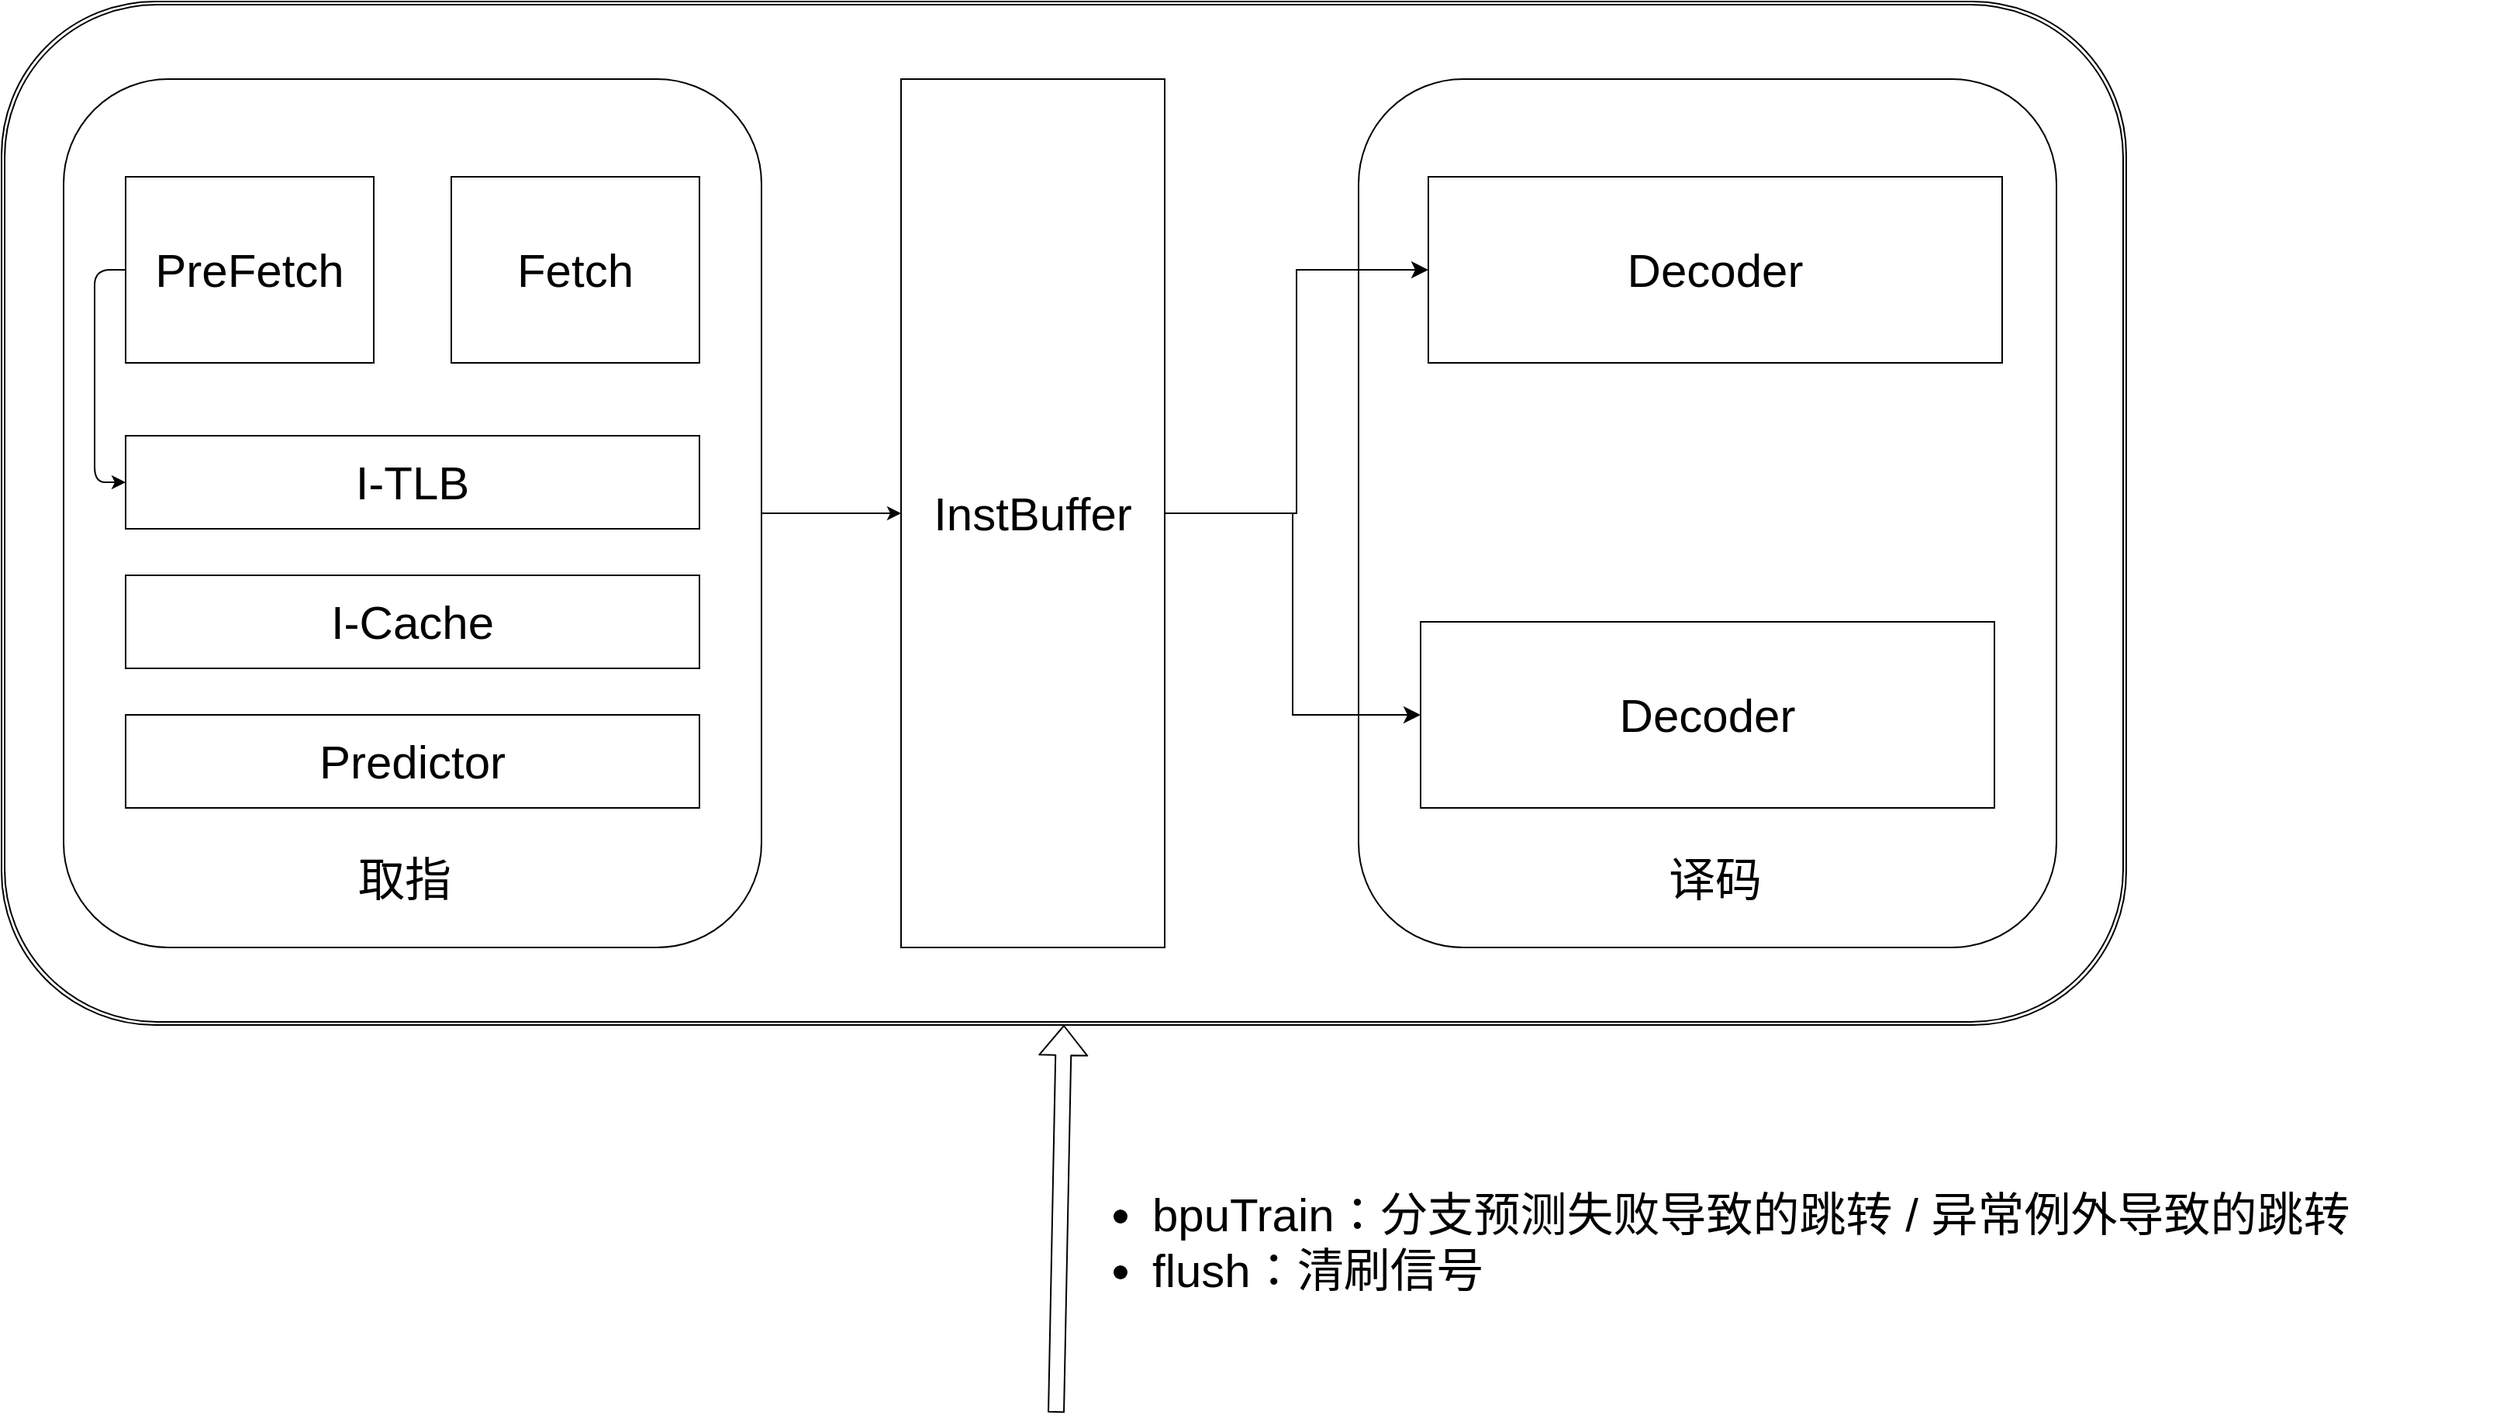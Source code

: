 <mxfile>
    <diagram id="_aD04N4xmqhP_ezU_jEi" name="第 1 页">
        <mxGraphModel dx="736" dy="504" grid="1" gridSize="10" guides="1" tooltips="1" connect="1" arrows="1" fold="1" page="1" pageScale="1" pageWidth="5000" pageHeight="2000" math="0" shadow="0">
            <root>
                <mxCell id="0"/>
                <mxCell id="1" parent="0"/>
                <mxCell id="27" value="" style="shape=ext;double=1;rounded=1;whiteSpace=wrap;html=1;strokeColor=default;fontFamily=Helvetica;fontSize=30;fontColor=default;fillColor=default;" vertex="1" parent="1">
                    <mxGeometry x="40" y="80" width="1370" height="660" as="geometry"/>
                </mxCell>
                <mxCell id="21" value="" style="rounded=1;whiteSpace=wrap;html=1;strokeColor=default;fontFamily=Helvetica;fontSize=30;fontColor=default;fillColor=default;" vertex="1" parent="1">
                    <mxGeometry x="915" y="130" width="450" height="560" as="geometry"/>
                </mxCell>
                <mxCell id="12" value="" style="rounded=1;whiteSpace=wrap;html=1;strokeColor=default;fontFamily=Helvetica;fontSize=30;fontColor=default;fillColor=default;" vertex="1" parent="1">
                    <mxGeometry x="80" y="130" width="450" height="560" as="geometry"/>
                </mxCell>
                <mxCell id="65" style="edgeStyle=none;html=1;entryX=0;entryY=0.5;entryDx=0;entryDy=0;fontFamily=Helvetica;fontSize=30;fontColor=default;exitX=0;exitY=0.5;exitDx=0;exitDy=0;" edge="1" parent="1" source="2" target="9">
                    <mxGeometry relative="1" as="geometry">
                        <Array as="points">
                            <mxPoint x="100" y="253"/>
                            <mxPoint x="100" y="320"/>
                            <mxPoint x="100" y="390"/>
                        </Array>
                    </mxGeometry>
                </mxCell>
                <mxCell id="2" value="&lt;font style=&quot;font-size: 30px;&quot;&gt;PreFetch&lt;/font&gt;" style="rounded=0;whiteSpace=wrap;html=1;" vertex="1" parent="1">
                    <mxGeometry x="120" y="193" width="160" height="120" as="geometry"/>
                </mxCell>
                <mxCell id="3" value="&lt;font style=&quot;font-size: 30px;&quot;&gt;Fetch&lt;/font&gt;" style="rounded=0;whiteSpace=wrap;html=1;" vertex="1" parent="1">
                    <mxGeometry x="330" y="193" width="160" height="120" as="geometry"/>
                </mxCell>
                <mxCell id="4" value="I-Cache" style="rounded=0;whiteSpace=wrap;html=1;fontSize=30;" vertex="1" parent="1">
                    <mxGeometry x="120" y="450" width="370" height="60" as="geometry"/>
                </mxCell>
                <mxCell id="5" value="Predictor" style="rounded=0;whiteSpace=wrap;html=1;fontSize=30;" vertex="1" parent="1">
                    <mxGeometry x="120" y="540" width="370" height="60" as="geometry"/>
                </mxCell>
                <mxCell id="7" value="取指" style="text;html=1;strokeColor=none;fillColor=none;align=center;verticalAlign=middle;whiteSpace=wrap;rounded=0;fontSize=30;" vertex="1" parent="1">
                    <mxGeometry x="260" y="631" width="80" height="30" as="geometry"/>
                </mxCell>
                <mxCell id="9" value="I-TLB" style="rounded=0;whiteSpace=wrap;html=1;fontSize=30;" vertex="1" parent="1">
                    <mxGeometry x="120" y="360" width="370" height="60" as="geometry"/>
                </mxCell>
                <mxCell id="13" value="InstBuffer" style="rounded=0;whiteSpace=wrap;html=1;strokeColor=default;fontFamily=Helvetica;fontSize=30;fontColor=default;fillColor=default;" vertex="1" parent="1">
                    <mxGeometry x="620" y="130" width="170" height="560" as="geometry"/>
                </mxCell>
                <mxCell id="14" value="" style="endArrow=classic;html=1;fontFamily=Helvetica;fontSize=30;fontColor=default;exitX=1;exitY=0.5;exitDx=0;exitDy=0;entryX=0;entryY=0.5;entryDx=0;entryDy=0;" edge="1" parent="1" source="12" target="13">
                    <mxGeometry width="50" height="50" relative="1" as="geometry">
                        <mxPoint x="580" y="370" as="sourcePoint"/>
                        <mxPoint x="630" y="320" as="targetPoint"/>
                    </mxGeometry>
                </mxCell>
                <mxCell id="15" value="Decoder" style="rounded=0;whiteSpace=wrap;html=1;strokeColor=default;fontFamily=Helvetica;fontSize=30;fontColor=default;fillColor=default;" vertex="1" parent="1">
                    <mxGeometry x="960" y="193" width="370" height="120" as="geometry"/>
                </mxCell>
                <mxCell id="22" value="Decoder" style="rounded=0;whiteSpace=wrap;html=1;strokeColor=default;fontFamily=Helvetica;fontSize=30;fontColor=default;fillColor=default;" vertex="1" parent="1">
                    <mxGeometry x="955" y="480" width="370" height="120" as="geometry"/>
                </mxCell>
                <mxCell id="24" value="" style="edgeStyle=elbowEdgeStyle;elbow=horizontal;endArrow=classic;html=1;curved=0;rounded=0;endSize=8;startSize=8;fontFamily=Helvetica;fontSize=30;fontColor=default;entryX=0;entryY=0.5;entryDx=0;entryDy=0;exitX=1;exitY=0.5;exitDx=0;exitDy=0;" edge="1" parent="1" source="13" target="15">
                    <mxGeometry width="50" height="50" relative="1" as="geometry">
                        <mxPoint x="730" y="510" as="sourcePoint"/>
                        <mxPoint x="780" y="460" as="targetPoint"/>
                    </mxGeometry>
                </mxCell>
                <mxCell id="25" value="" style="edgeStyle=elbowEdgeStyle;elbow=horizontal;endArrow=classic;html=1;curved=0;rounded=0;endSize=8;startSize=8;fontFamily=Helvetica;fontSize=30;fontColor=default;entryX=0;entryY=0.5;entryDx=0;entryDy=0;exitX=1;exitY=0.5;exitDx=0;exitDy=0;" edge="1" parent="1" source="13" target="22">
                    <mxGeometry width="50" height="50" relative="1" as="geometry">
                        <mxPoint x="820" y="690" as="sourcePoint"/>
                        <mxPoint x="780" y="460" as="targetPoint"/>
                    </mxGeometry>
                </mxCell>
                <mxCell id="26" value="译码" style="text;html=1;strokeColor=none;fillColor=none;align=center;verticalAlign=middle;whiteSpace=wrap;rounded=0;fontSize=30;" vertex="1" parent="1">
                    <mxGeometry x="1105" y="631" width="80" height="30" as="geometry"/>
                </mxCell>
                <mxCell id="31" value="" style="shape=flexArrow;endArrow=classic;html=1;fontFamily=Helvetica;fontSize=30;fontColor=default;entryX=0.5;entryY=1;entryDx=0;entryDy=0;" edge="1" parent="1" target="27">
                    <mxGeometry width="50" height="50" relative="1" as="geometry">
                        <mxPoint x="720" y="990" as="sourcePoint"/>
                        <mxPoint x="800" y="640" as="targetPoint"/>
                    </mxGeometry>
                </mxCell>
                <mxCell id="58" value="&lt;ul&gt;&lt;li&gt;bpuTrain：分支预测失败导致的跳转 / 异常例外导致的跳转&lt;/li&gt;&lt;li&gt;flush：清刷信号&lt;/li&gt;&lt;/ul&gt;" style="text;strokeColor=none;fillColor=none;html=1;whiteSpace=wrap;verticalAlign=middle;overflow=hidden;rounded=0;fontFamily=Helvetica;fontSize=30;fontColor=default;" vertex="1" parent="1">
                    <mxGeometry x="740" y="780" width="910" height="200" as="geometry"/>
                </mxCell>
            </root>
        </mxGraphModel>
    </diagram>
</mxfile>
